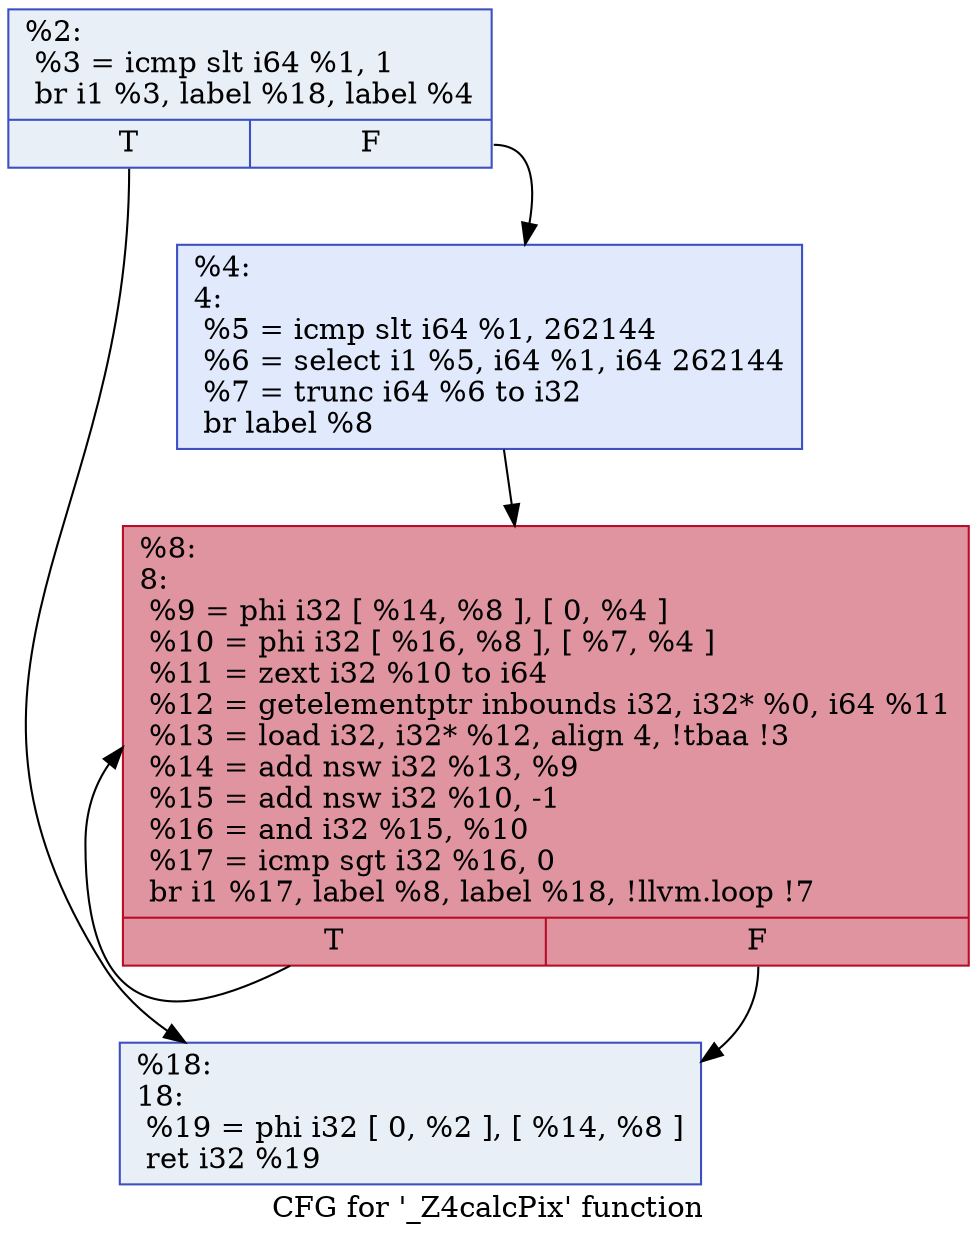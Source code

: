 digraph "CFG for '_Z4calcPix' function" {
	label="CFG for '_Z4calcPix' function";

	Node0x564e4b5e3860 [shape=record,color="#3d50c3ff", style=filled, fillcolor="#cedaeb70",label="{%2:\l  %3 = icmp slt i64 %1, 1\l  br i1 %3, label %18, label %4\l|{<s0>T|<s1>F}}"];
	Node0x564e4b5e3860:s0 -> Node0x564e4b5e39a0;
	Node0x564e4b5e3860:s1 -> Node0x564e4b5e39f0;
	Node0x564e4b5e39f0 [shape=record,color="#3d50c3ff", style=filled, fillcolor="#b9d0f970",label="{%4:\l4:                                                \l  %5 = icmp slt i64 %1, 262144\l  %6 = select i1 %5, i64 %1, i64 262144\l  %7 = trunc i64 %6 to i32\l  br label %8\l}"];
	Node0x564e4b5e39f0 -> Node0x564e4b5e3d30;
	Node0x564e4b5e3d30 [shape=record,color="#b70d28ff", style=filled, fillcolor="#b70d2870",label="{%8:\l8:                                                \l  %9 = phi i32 [ %14, %8 ], [ 0, %4 ]\l  %10 = phi i32 [ %16, %8 ], [ %7, %4 ]\l  %11 = zext i32 %10 to i64\l  %12 = getelementptr inbounds i32, i32* %0, i64 %11\l  %13 = load i32, i32* %12, align 4, !tbaa !3\l  %14 = add nsw i32 %13, %9\l  %15 = add nsw i32 %10, -1\l  %16 = and i32 %15, %10\l  %17 = icmp sgt i32 %16, 0\l  br i1 %17, label %8, label %18, !llvm.loop !7\l|{<s0>T|<s1>F}}"];
	Node0x564e4b5e3d30:s0 -> Node0x564e4b5e3d30;
	Node0x564e4b5e3d30:s1 -> Node0x564e4b5e39a0;
	Node0x564e4b5e39a0 [shape=record,color="#3d50c3ff", style=filled, fillcolor="#cedaeb70",label="{%18:\l18:                                               \l  %19 = phi i32 [ 0, %2 ], [ %14, %8 ]\l  ret i32 %19\l}"];
}
